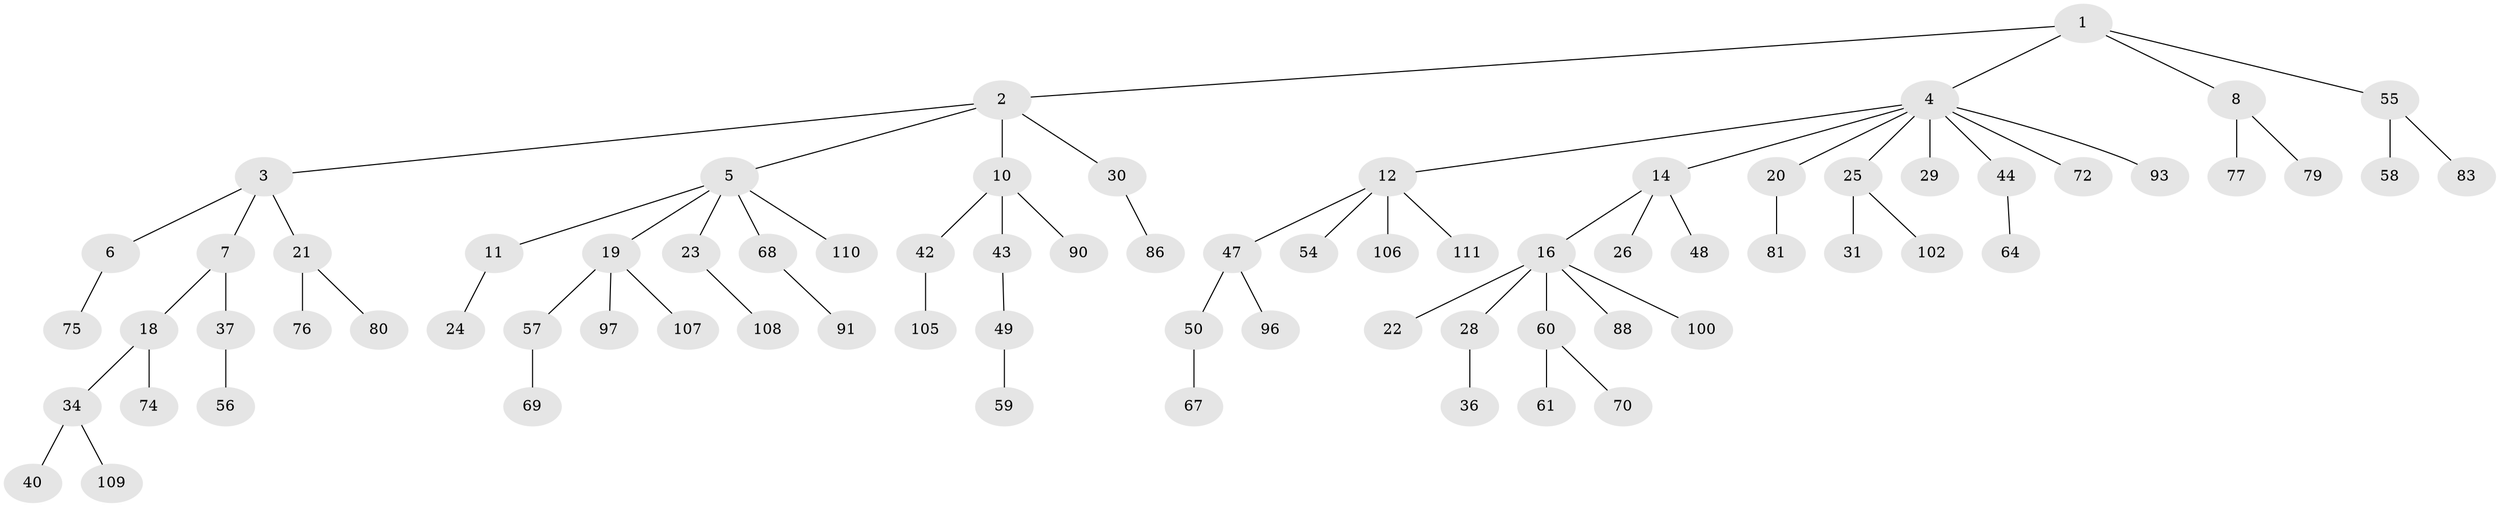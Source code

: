 // original degree distribution, {4: 0.08928571428571429, 5: 0.017857142857142856, 6: 0.017857142857142856, 2: 0.32142857142857145, 3: 0.11607142857142858, 1: 0.4375}
// Generated by graph-tools (version 1.1) at 2025/42/03/06/25 10:42:04]
// undirected, 75 vertices, 74 edges
graph export_dot {
graph [start="1"]
  node [color=gray90,style=filled];
  1;
  2 [super="+9"];
  3;
  4 [super="+13"];
  5 [super="+46"];
  6 [super="+41"];
  7 [super="+94"];
  8 [super="+33"];
  10 [super="+82"];
  11 [super="+15"];
  12 [super="+39"];
  14 [super="+17"];
  16 [super="+45"];
  18 [super="+78"];
  19 [super="+53"];
  20 [super="+27"];
  21 [super="+38"];
  22 [super="+95"];
  23 [super="+71"];
  24 [super="+32"];
  25;
  26;
  28 [super="+35"];
  29 [super="+65"];
  30 [super="+84"];
  31 [super="+103"];
  34 [super="+51"];
  36 [super="+63"];
  37;
  40;
  42 [super="+99"];
  43;
  44 [super="+52"];
  47 [super="+66"];
  48;
  49;
  50;
  54 [super="+62"];
  55 [super="+73"];
  56;
  57 [super="+87"];
  58 [super="+112"];
  59;
  60;
  61;
  64 [super="+89"];
  67;
  68;
  69 [super="+104"];
  70 [super="+92"];
  72;
  74;
  75;
  76;
  77;
  79;
  80;
  81;
  83 [super="+85"];
  86;
  88;
  90;
  91 [super="+98"];
  93 [super="+101"];
  96;
  97;
  100;
  102;
  105;
  106;
  107;
  108;
  109;
  110;
  111;
  1 -- 2;
  1 -- 4;
  1 -- 8;
  1 -- 55;
  2 -- 3;
  2 -- 5;
  2 -- 10;
  2 -- 30;
  3 -- 6;
  3 -- 7;
  3 -- 21;
  4 -- 12;
  4 -- 25;
  4 -- 44;
  4 -- 20;
  4 -- 93;
  4 -- 72;
  4 -- 29;
  4 -- 14;
  5 -- 11;
  5 -- 19;
  5 -- 23;
  5 -- 68;
  5 -- 110;
  6 -- 75;
  7 -- 18;
  7 -- 37;
  8 -- 77;
  8 -- 79;
  10 -- 42;
  10 -- 43;
  10 -- 90;
  11 -- 24;
  12 -- 47;
  12 -- 106;
  12 -- 54;
  12 -- 111;
  14 -- 16;
  14 -- 26;
  14 -- 48;
  16 -- 22;
  16 -- 28;
  16 -- 100;
  16 -- 88;
  16 -- 60;
  18 -- 34;
  18 -- 74;
  19 -- 97;
  19 -- 107;
  19 -- 57;
  20 -- 81;
  21 -- 80;
  21 -- 76;
  23 -- 108;
  25 -- 31;
  25 -- 102;
  28 -- 36;
  30 -- 86;
  34 -- 40;
  34 -- 109;
  37 -- 56;
  42 -- 105;
  43 -- 49;
  44 -- 64;
  47 -- 50;
  47 -- 96;
  49 -- 59;
  50 -- 67;
  55 -- 58;
  55 -- 83;
  57 -- 69;
  60 -- 61;
  60 -- 70;
  68 -- 91;
}
